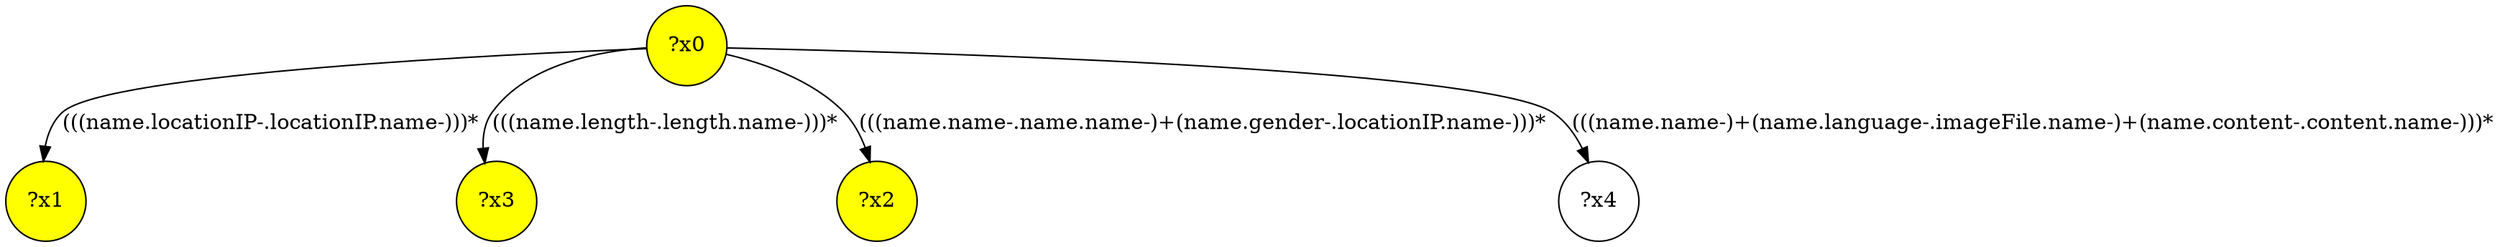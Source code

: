 digraph g {
	x1 [fillcolor="yellow", style="filled," shape=circle, label="?x1"];
	x3 [fillcolor="yellow", style="filled," shape=circle, label="?x3"];
	x2 [fillcolor="yellow", style="filled," shape=circle, label="?x2"];
	x0 [fillcolor="yellow", style="filled," shape=circle, label="?x0"];
	x0 -> x1 [label="(((name.locationIP-.locationIP.name-)))*"];
	x0 -> x2 [label="(((name.name-.name.name-)+(name.gender-.locationIP.name-)))*"];
	x0 -> x3 [label="(((name.length-.length.name-)))*"];
	x4 [shape=circle, label="?x4"];
	x0 -> x4 [label="(((name.name-)+(name.language-.imageFile.name-)+(name.content-.content.name-)))*"];
}
